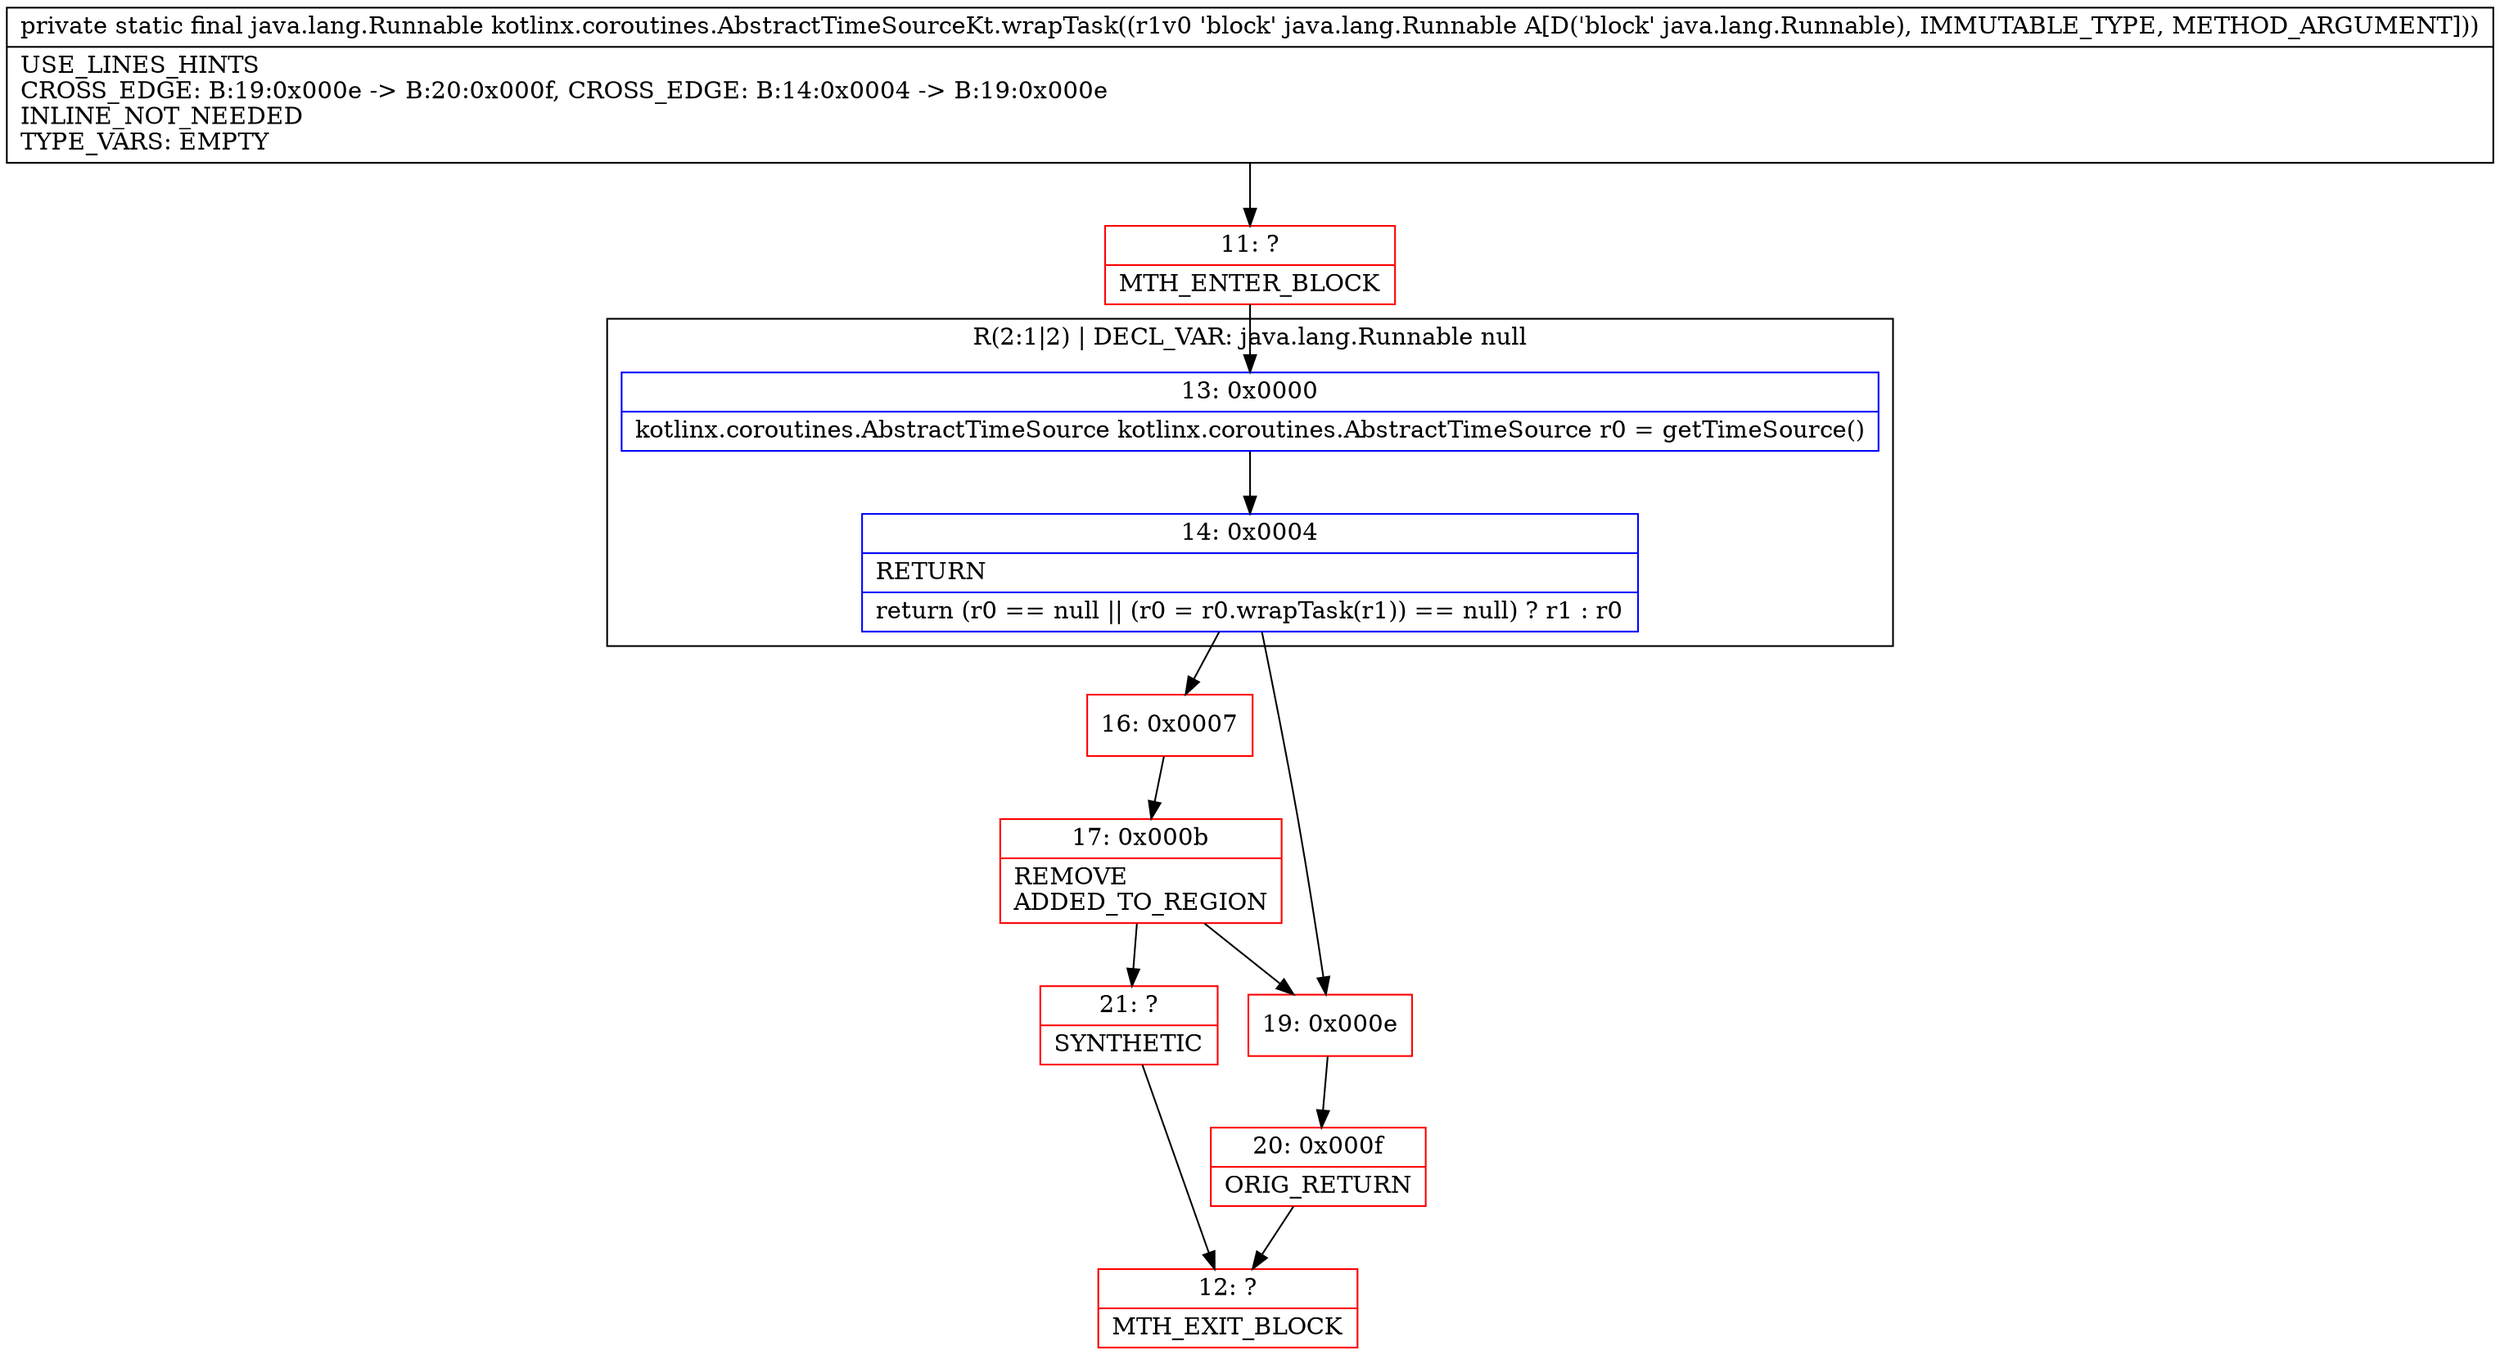 digraph "CFG forkotlinx.coroutines.AbstractTimeSourceKt.wrapTask(Ljava\/lang\/Runnable;)Ljava\/lang\/Runnable;" {
subgraph cluster_Region_1269688607 {
label = "R(2:1|2) | DECL_VAR: java.lang.Runnable null\l";
node [shape=record,color=blue];
Node_13 [shape=record,label="{13\:\ 0x0000|kotlinx.coroutines.AbstractTimeSource kotlinx.coroutines.AbstractTimeSource r0 = getTimeSource()\l}"];
Node_14 [shape=record,label="{14\:\ 0x0004|RETURN\l|return (r0 == null \|\| (r0 = r0.wrapTask(r1)) == null) ? r1 : r0\l}"];
}
Node_11 [shape=record,color=red,label="{11\:\ ?|MTH_ENTER_BLOCK\l}"];
Node_16 [shape=record,color=red,label="{16\:\ 0x0007}"];
Node_17 [shape=record,color=red,label="{17\:\ 0x000b|REMOVE\lADDED_TO_REGION\l}"];
Node_21 [shape=record,color=red,label="{21\:\ ?|SYNTHETIC\l}"];
Node_12 [shape=record,color=red,label="{12\:\ ?|MTH_EXIT_BLOCK\l}"];
Node_19 [shape=record,color=red,label="{19\:\ 0x000e}"];
Node_20 [shape=record,color=red,label="{20\:\ 0x000f|ORIG_RETURN\l}"];
MethodNode[shape=record,label="{private static final java.lang.Runnable kotlinx.coroutines.AbstractTimeSourceKt.wrapTask((r1v0 'block' java.lang.Runnable A[D('block' java.lang.Runnable), IMMUTABLE_TYPE, METHOD_ARGUMENT]))  | USE_LINES_HINTS\lCROSS_EDGE: B:19:0x000e \-\> B:20:0x000f, CROSS_EDGE: B:14:0x0004 \-\> B:19:0x000e\lINLINE_NOT_NEEDED\lTYPE_VARS: EMPTY\l}"];
MethodNode -> Node_11;Node_13 -> Node_14;
Node_14 -> Node_16;
Node_14 -> Node_19;
Node_11 -> Node_13;
Node_16 -> Node_17;
Node_17 -> Node_19;
Node_17 -> Node_21;
Node_21 -> Node_12;
Node_19 -> Node_20;
Node_20 -> Node_12;
}

